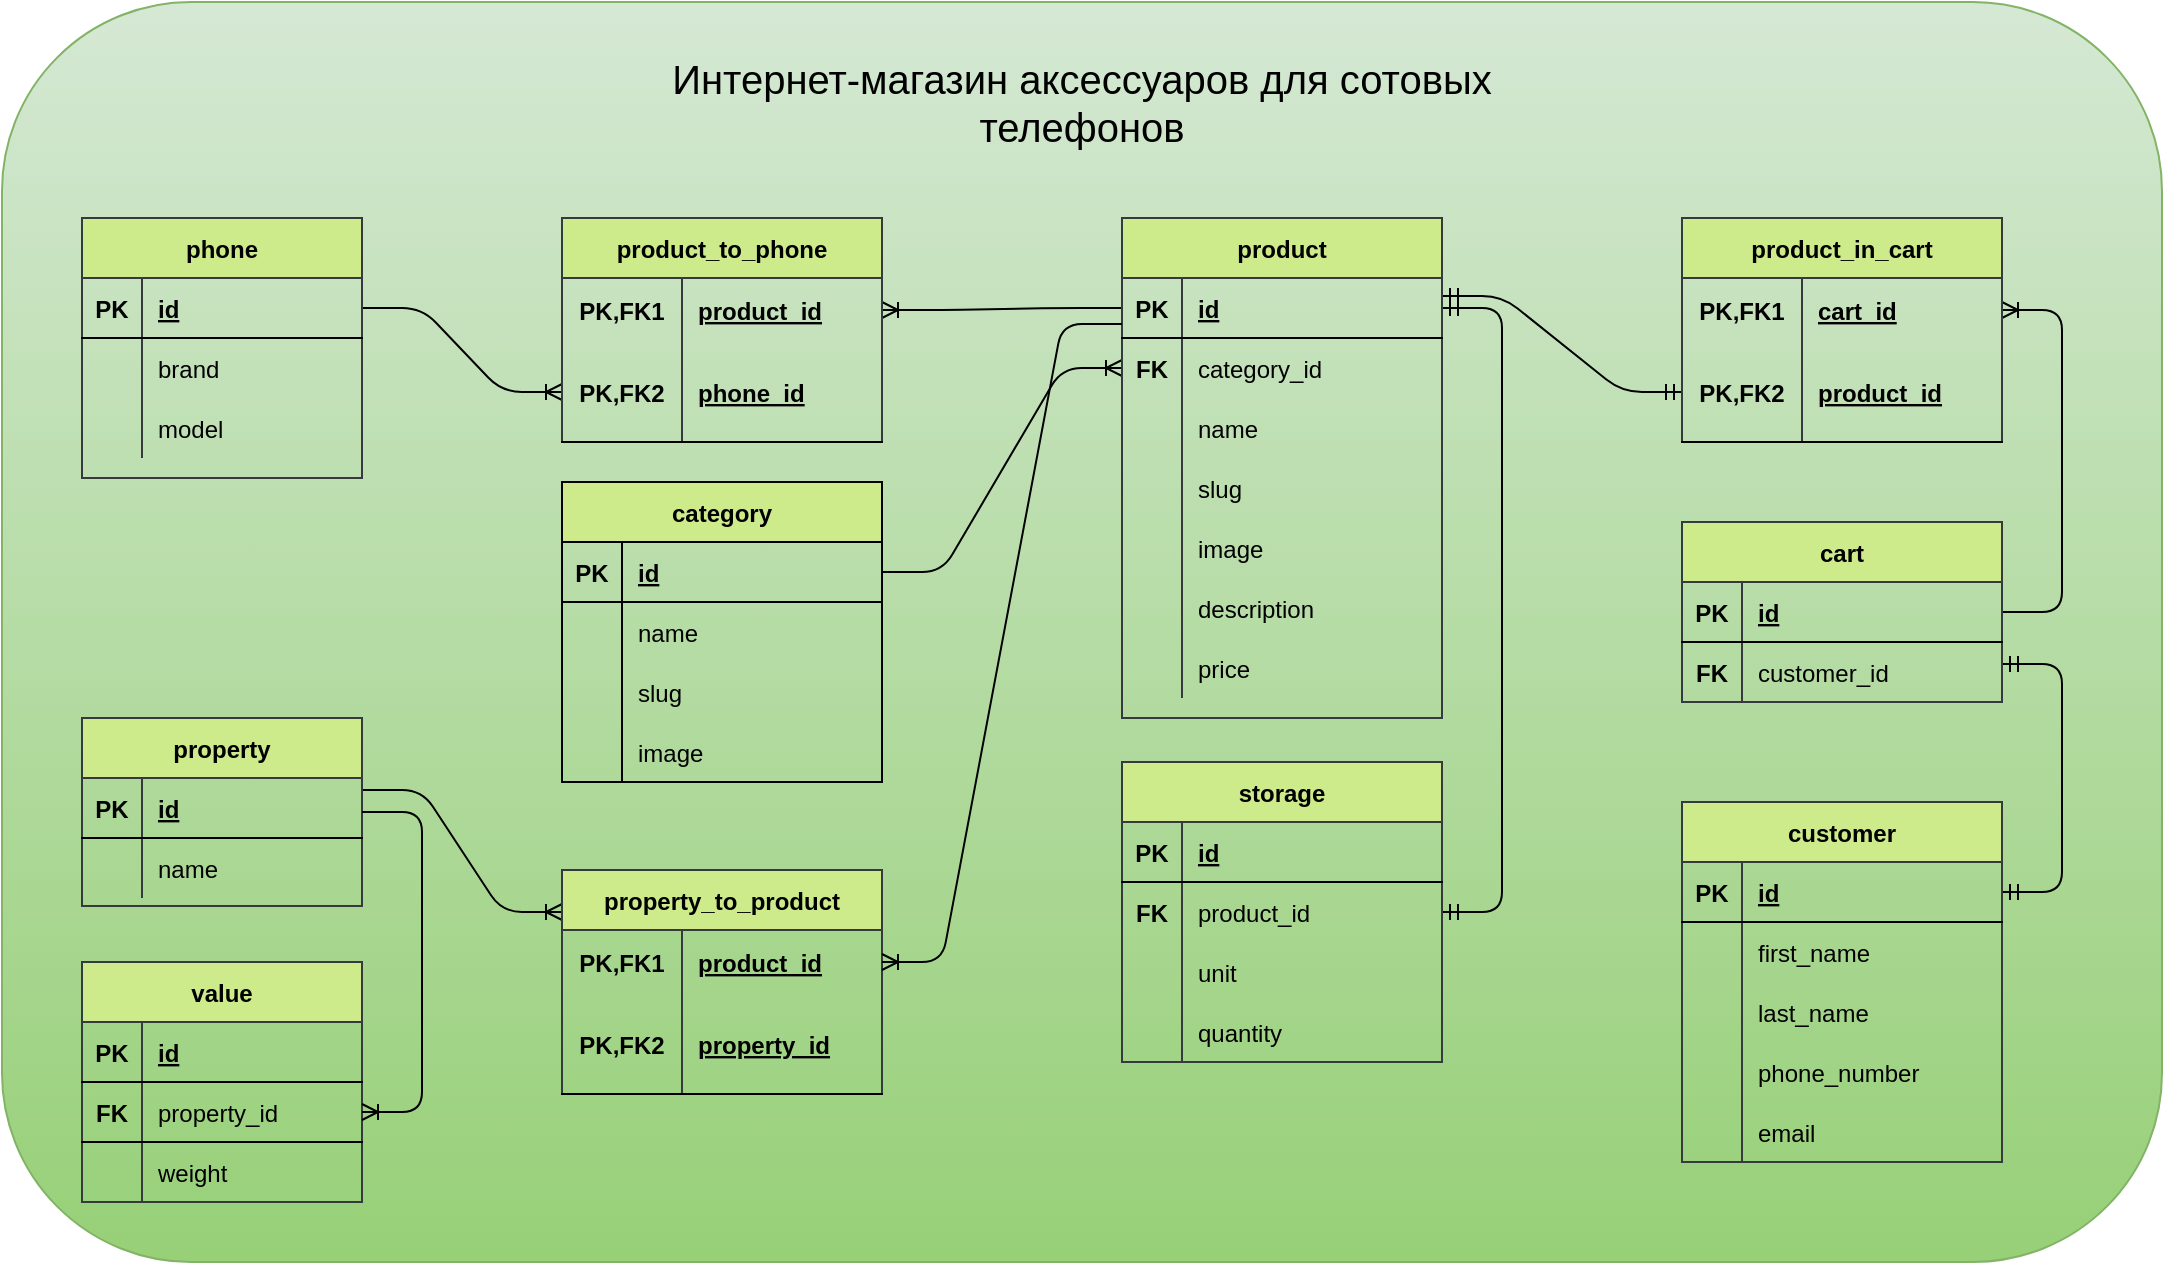 <mxfile version="15.6.5" type="github"><diagram id="w6hkbhJjaLXHX3TArb4U" name="Page-1"><mxGraphModel dx="868" dy="440" grid="1" gridSize="10" guides="1" tooltips="1" connect="1" arrows="1" fold="1" page="1" pageScale="1" pageWidth="1169" pageHeight="827" math="0" shadow="0"><root><mxCell id="0"/><mxCell id="1" parent="0"/><mxCell id="jFfFrXEy71RXYR7Qi9b1-10" value="" style="rounded=1;whiteSpace=wrap;html=1;fillColor=#d5e8d4;strokeColor=#82b366;gradientColor=#97d077;fontColor=default;" parent="1" vertex="1"><mxGeometry y="440" width="1080" height="630" as="geometry"/></mxCell><mxCell id="5AmktT1DSWnbKb-zeyIE-39" value="" style="edgeStyle=entityRelationEdgeStyle;fontSize=12;html=1;endArrow=ERoneToMany;exitX=1;exitY=0.5;exitDx=0;exitDy=0;entryX=0;entryY=0.5;entryDx=0;entryDy=0;" parent="1" source="n0e2MNFxVJ2L-BJIVT5s-2" target="Sij-w9Td40_dywoKa5Su-31" edge="1"><mxGeometry width="100" height="100" relative="1" as="geometry"><mxPoint x="170" y="661" as="sourcePoint"/><mxPoint x="280" y="631" as="targetPoint"/></mxGeometry></mxCell><mxCell id="5AmktT1DSWnbKb-zeyIE-41" value="" style="edgeStyle=entityRelationEdgeStyle;fontSize=12;html=1;endArrow=ERoneToMany;exitX=0;exitY=0.5;exitDx=0;exitDy=0;entryX=1;entryY=0.5;entryDx=0;entryDy=0;" parent="1" source="Sij-w9Td40_dywoKa5Su-150" target="Sij-w9Td40_dywoKa5Su-28" edge="1"><mxGeometry width="100" height="100" relative="1" as="geometry"><mxPoint x="560" y="601" as="sourcePoint"/><mxPoint x="440" y="601" as="targetPoint"/></mxGeometry></mxCell><mxCell id="5AmktT1DSWnbKb-zeyIE-50" value="" style="edgeStyle=entityRelationEdgeStyle;fontSize=12;html=1;endArrow=ERoneToMany;entryX=0;entryY=0.5;entryDx=0;entryDy=0;exitX=1;exitY=0.5;exitDx=0;exitDy=0;" parent="1" source="Sij-w9Td40_dywoKa5Su-41" target="Sij-w9Td40_dywoKa5Su-153" edge="1"><mxGeometry width="100" height="100" relative="1" as="geometry"><mxPoint x="440" y="721" as="sourcePoint"/><mxPoint x="560" y="661" as="targetPoint"/></mxGeometry></mxCell><mxCell id="5AmktT1DSWnbKb-zeyIE-78" value="" style="edgeStyle=entityRelationEdgeStyle;fontSize=12;html=1;endArrow=ERmandOne;startArrow=ERmandOne;entryX=1;entryY=0.367;entryDx=0;entryDy=0;exitX=1;exitY=0.5;exitDx=0;exitDy=0;entryPerimeter=0;" parent="1" source="Sij-w9Td40_dywoKa5Su-94" target="Sij-w9Td40_dywoKa5Su-133" edge="1"><mxGeometry width="100" height="100" relative="1" as="geometry"><mxPoint x="1000" y="841" as="sourcePoint"/><mxPoint x="1000" y="751" as="targetPoint"/></mxGeometry></mxCell><mxCell id="5AmktT1DSWnbKb-zeyIE-79" value="" style="edgeStyle=entityRelationEdgeStyle;fontSize=12;html=1;endArrow=ERoneToMany;exitX=1;exitY=0.5;exitDx=0;exitDy=0;" parent="1" source="Sij-w9Td40_dywoKa5Su-130" target="Sij-w9Td40_dywoKa5Su-143" edge="1"><mxGeometry width="100" height="100" relative="1" as="geometry"><mxPoint x="1000" y="721" as="sourcePoint"/><mxPoint x="1130" y="610" as="targetPoint"/></mxGeometry></mxCell><mxCell id="5AmktT1DSWnbKb-zeyIE-80" value="" style="edgeStyle=entityRelationEdgeStyle;fontSize=12;html=1;endArrow=ERmandOne;startArrow=ERmandOne;exitX=1;exitY=0.3;exitDx=0;exitDy=0;exitPerimeter=0;" parent="1" source="Sij-w9Td40_dywoKa5Su-150" target="Sij-w9Td40_dywoKa5Su-146" edge="1"><mxGeometry width="100" height="100" relative="1" as="geometry"><mxPoint x="720.96" y="594.01" as="sourcePoint"/><mxPoint x="840" y="624.5" as="targetPoint"/></mxGeometry></mxCell><mxCell id="jFfFrXEy71RXYR7Qi9b1-4" value="" style="edgeStyle=entityRelationEdgeStyle;fontSize=12;html=1;endArrow=ERoneToMany;entryX=0;entryY=0.5;entryDx=0;entryDy=0;exitX=1;exitY=0.2;exitDx=0;exitDy=0;exitPerimeter=0;" parent="1" source="Sij-w9Td40_dywoKa5Su-54" edge="1"><mxGeometry width="100" height="100" relative="1" as="geometry"><mxPoint x="200" y="843" as="sourcePoint"/><mxPoint x="280" y="895" as="targetPoint"/></mxGeometry></mxCell><mxCell id="jFfFrXEy71RXYR7Qi9b1-5" value="" style="edgeStyle=entityRelationEdgeStyle;fontSize=12;html=1;endArrow=ERmandOne;startArrow=ERmandOne;exitX=1;exitY=0.5;exitDx=0;exitDy=0;entryX=1;entryY=0.5;entryDx=0;entryDy=0;" parent="1" source="Sij-w9Td40_dywoKa5Su-84" target="Sij-w9Td40_dywoKa5Su-150" edge="1"><mxGeometry width="100" height="100" relative="1" as="geometry"><mxPoint x="720" y="951" as="sourcePoint"/><mxPoint x="720" y="600.01" as="targetPoint"/></mxGeometry></mxCell><mxCell id="jFfFrXEy71RXYR7Qi9b1-11" value="Интернет-магазин аксессуаров для сотовых телефонов" style="text;html=1;strokeColor=none;fillColor=none;align=center;verticalAlign=middle;whiteSpace=wrap;rounded=0;fontSize=20;" parent="1" vertex="1"><mxGeometry x="290" y="460" width="500" height="60" as="geometry"/></mxCell><mxCell id="n0e2MNFxVJ2L-BJIVT5s-1" value="phone" style="shape=table;startSize=30;container=1;collapsible=1;childLayout=tableLayout;fixedRows=1;rowLines=0;fontStyle=1;align=center;resizeLast=1;fillColor=#cdeb8b;strokeColor=#36393d;" parent="1" vertex="1"><mxGeometry x="40" y="548" width="140" height="130" as="geometry"/></mxCell><mxCell id="n0e2MNFxVJ2L-BJIVT5s-2" value="" style="shape=partialRectangle;collapsible=0;dropTarget=0;pointerEvents=0;fillColor=none;top=0;left=0;bottom=1;right=0;points=[[0,0.5],[1,0.5]];portConstraint=eastwest;" parent="n0e2MNFxVJ2L-BJIVT5s-1" vertex="1"><mxGeometry y="30" width="140" height="30" as="geometry"/></mxCell><mxCell id="n0e2MNFxVJ2L-BJIVT5s-3" value="PK" style="shape=partialRectangle;connectable=0;fillColor=none;top=0;left=0;bottom=0;right=0;fontStyle=1;overflow=hidden;" parent="n0e2MNFxVJ2L-BJIVT5s-2" vertex="1"><mxGeometry width="30" height="30" as="geometry"/></mxCell><mxCell id="n0e2MNFxVJ2L-BJIVT5s-4" value="id" style="shape=partialRectangle;connectable=0;fillColor=none;top=0;left=0;bottom=0;right=0;align=left;spacingLeft=6;fontStyle=5;overflow=hidden;" parent="n0e2MNFxVJ2L-BJIVT5s-2" vertex="1"><mxGeometry x="30" width="110" height="30" as="geometry"/></mxCell><mxCell id="n0e2MNFxVJ2L-BJIVT5s-5" value="" style="shape=partialRectangle;collapsible=0;dropTarget=0;pointerEvents=0;fillColor=none;top=0;left=0;bottom=0;right=0;points=[[0,0.5],[1,0.5]];portConstraint=eastwest;" parent="n0e2MNFxVJ2L-BJIVT5s-1" vertex="1"><mxGeometry y="60" width="140" height="30" as="geometry"/></mxCell><mxCell id="n0e2MNFxVJ2L-BJIVT5s-6" value="" style="shape=partialRectangle;connectable=0;fillColor=none;top=0;left=0;bottom=0;right=0;editable=1;overflow=hidden;" parent="n0e2MNFxVJ2L-BJIVT5s-5" vertex="1"><mxGeometry width="30" height="30" as="geometry"/></mxCell><mxCell id="n0e2MNFxVJ2L-BJIVT5s-7" value="brand" style="shape=partialRectangle;connectable=0;fillColor=none;top=0;left=0;bottom=0;right=0;align=left;spacingLeft=6;overflow=hidden;" parent="n0e2MNFxVJ2L-BJIVT5s-5" vertex="1"><mxGeometry x="30" width="110" height="30" as="geometry"/></mxCell><mxCell id="n0e2MNFxVJ2L-BJIVT5s-8" value="" style="shape=partialRectangle;collapsible=0;dropTarget=0;pointerEvents=0;fillColor=none;top=0;left=0;bottom=0;right=0;points=[[0,0.5],[1,0.5]];portConstraint=eastwest;" parent="n0e2MNFxVJ2L-BJIVT5s-1" vertex="1"><mxGeometry y="90" width="140" height="30" as="geometry"/></mxCell><mxCell id="n0e2MNFxVJ2L-BJIVT5s-9" value="" style="shape=partialRectangle;connectable=0;fillColor=none;top=0;left=0;bottom=0;right=0;editable=1;overflow=hidden;" parent="n0e2MNFxVJ2L-BJIVT5s-8" vertex="1"><mxGeometry width="30" height="30" as="geometry"/></mxCell><mxCell id="n0e2MNFxVJ2L-BJIVT5s-10" value="model" style="shape=partialRectangle;connectable=0;fillColor=none;top=0;left=0;bottom=0;right=0;align=left;spacingLeft=6;overflow=hidden;" parent="n0e2MNFxVJ2L-BJIVT5s-8" vertex="1"><mxGeometry x="30" width="110" height="30" as="geometry"/></mxCell><mxCell id="Sij-w9Td40_dywoKa5Su-27" value="product_to_phone" style="shape=table;startSize=30;container=1;collapsible=1;childLayout=tableLayout;fixedRows=1;rowLines=0;fontStyle=1;align=center;resizeLast=1;fillColor=#cdeb8b;strokeColor=#36393d;" parent="1" vertex="1"><mxGeometry x="280" y="548" width="160" height="112" as="geometry"/></mxCell><mxCell id="Sij-w9Td40_dywoKa5Su-28" value="" style="shape=partialRectangle;collapsible=0;dropTarget=0;pointerEvents=0;fillColor=none;top=0;left=0;bottom=0;right=0;points=[[0,0.5],[1,0.5]];portConstraint=eastwest;" parent="Sij-w9Td40_dywoKa5Su-27" vertex="1"><mxGeometry y="30" width="160" height="32" as="geometry"/></mxCell><mxCell id="Sij-w9Td40_dywoKa5Su-29" value="PK,FK1" style="shape=partialRectangle;connectable=0;fillColor=none;top=0;left=0;bottom=0;right=0;fontStyle=1;overflow=hidden;" parent="Sij-w9Td40_dywoKa5Su-28" vertex="1"><mxGeometry width="60" height="32" as="geometry"/></mxCell><mxCell id="Sij-w9Td40_dywoKa5Su-30" value="product_id" style="shape=partialRectangle;connectable=0;fillColor=none;top=0;left=0;bottom=0;right=0;align=left;spacingLeft=6;fontStyle=5;overflow=hidden;" parent="Sij-w9Td40_dywoKa5Su-28" vertex="1"><mxGeometry x="60" width="100" height="32" as="geometry"/></mxCell><mxCell id="Sij-w9Td40_dywoKa5Su-31" value="" style="shape=partialRectangle;collapsible=0;dropTarget=0;pointerEvents=0;fillColor=none;top=0;left=0;bottom=1;right=0;points=[[0,0.5],[1,0.5]];portConstraint=eastwest;" parent="Sij-w9Td40_dywoKa5Su-27" vertex="1"><mxGeometry y="62" width="160" height="50" as="geometry"/></mxCell><mxCell id="Sij-w9Td40_dywoKa5Su-32" value="PK,FK2" style="shape=partialRectangle;connectable=0;fillColor=none;top=0;left=0;bottom=0;right=0;fontStyle=1;overflow=hidden;" parent="Sij-w9Td40_dywoKa5Su-31" vertex="1"><mxGeometry width="60" height="50" as="geometry"/></mxCell><mxCell id="Sij-w9Td40_dywoKa5Su-33" value="phone_id" style="shape=partialRectangle;connectable=0;fillColor=none;top=0;left=0;bottom=0;right=0;align=left;spacingLeft=6;fontStyle=5;overflow=hidden;" parent="Sij-w9Td40_dywoKa5Su-31" vertex="1"><mxGeometry x="60" width="100" height="50" as="geometry"/></mxCell><mxCell id="Sij-w9Td40_dywoKa5Su-40" value="category" style="shape=table;startSize=30;container=1;collapsible=1;childLayout=tableLayout;fixedRows=1;rowLines=0;fontStyle=1;align=center;resizeLast=1;fillColor=#cdeb8b;strokeColor=default;fontColor=default;" parent="1" vertex="1"><mxGeometry x="280" y="680" width="160" height="150" as="geometry"/></mxCell><mxCell id="Sij-w9Td40_dywoKa5Su-41" value="" style="shape=partialRectangle;collapsible=0;dropTarget=0;pointerEvents=0;fillColor=none;top=0;left=0;bottom=1;right=0;points=[[0,0.5],[1,0.5]];portConstraint=eastwest;" parent="Sij-w9Td40_dywoKa5Su-40" vertex="1"><mxGeometry y="30" width="160" height="30" as="geometry"/></mxCell><mxCell id="Sij-w9Td40_dywoKa5Su-42" value="PK" style="shape=partialRectangle;connectable=0;fillColor=none;top=0;left=0;bottom=0;right=0;fontStyle=1;overflow=hidden;" parent="Sij-w9Td40_dywoKa5Su-41" vertex="1"><mxGeometry width="30" height="30" as="geometry"><mxRectangle width="30" height="30" as="alternateBounds"/></mxGeometry></mxCell><mxCell id="Sij-w9Td40_dywoKa5Su-43" value="id" style="shape=partialRectangle;connectable=0;fillColor=none;top=0;left=0;bottom=0;right=0;align=left;spacingLeft=6;fontStyle=5;overflow=hidden;" parent="Sij-w9Td40_dywoKa5Su-41" vertex="1"><mxGeometry x="30" width="130" height="30" as="geometry"><mxRectangle width="130" height="30" as="alternateBounds"/></mxGeometry></mxCell><mxCell id="Sij-w9Td40_dywoKa5Su-44" value="" style="shape=partialRectangle;collapsible=0;dropTarget=0;pointerEvents=0;fillColor=none;top=0;left=0;bottom=0;right=0;points=[[0,0.5],[1,0.5]];portConstraint=eastwest;" parent="Sij-w9Td40_dywoKa5Su-40" vertex="1"><mxGeometry y="60" width="160" height="30" as="geometry"/></mxCell><mxCell id="Sij-w9Td40_dywoKa5Su-45" value="" style="shape=partialRectangle;connectable=0;fillColor=none;top=0;left=0;bottom=0;right=0;editable=1;overflow=hidden;strokeColor=default;fontColor=default;" parent="Sij-w9Td40_dywoKa5Su-44" vertex="1"><mxGeometry width="30" height="30" as="geometry"><mxRectangle width="30" height="30" as="alternateBounds"/></mxGeometry></mxCell><mxCell id="Sij-w9Td40_dywoKa5Su-46" value="name" style="shape=partialRectangle;connectable=0;fillColor=none;top=0;left=0;bottom=0;right=0;align=left;spacingLeft=6;overflow=hidden;strokeColor=default;fontColor=default;" parent="Sij-w9Td40_dywoKa5Su-44" vertex="1"><mxGeometry x="30" width="130" height="30" as="geometry"><mxRectangle width="130" height="30" as="alternateBounds"/></mxGeometry></mxCell><mxCell id="5aJWAd04BtykLjwetblG-4" value="" style="shape=partialRectangle;collapsible=0;dropTarget=0;pointerEvents=0;fillColor=none;top=0;left=0;bottom=0;right=0;points=[[0,0.5],[1,0.5]];portConstraint=eastwest;strokeColor=default;fontColor=default;" parent="Sij-w9Td40_dywoKa5Su-40" vertex="1"><mxGeometry y="90" width="160" height="30" as="geometry"/></mxCell><mxCell id="5aJWAd04BtykLjwetblG-5" value="" style="shape=partialRectangle;connectable=0;fillColor=none;top=0;left=0;bottom=0;right=0;editable=1;overflow=hidden;strokeColor=default;fontColor=default;" parent="5aJWAd04BtykLjwetblG-4" vertex="1"><mxGeometry width="30" height="30" as="geometry"><mxRectangle width="30" height="30" as="alternateBounds"/></mxGeometry></mxCell><mxCell id="5aJWAd04BtykLjwetblG-6" value="slug" style="shape=partialRectangle;connectable=0;fillColor=none;top=0;left=0;bottom=0;right=0;align=left;spacingLeft=6;overflow=hidden;strokeColor=default;fontColor=default;" parent="5aJWAd04BtykLjwetblG-4" vertex="1"><mxGeometry x="30" width="130" height="30" as="geometry"><mxRectangle width="130" height="30" as="alternateBounds"/></mxGeometry></mxCell><mxCell id="CRym2j7aUng0Q_OOXyKF-1" value="" style="shape=partialRectangle;collapsible=0;dropTarget=0;pointerEvents=0;fillColor=none;top=0;left=0;bottom=0;right=0;points=[[0,0.5],[1,0.5]];portConstraint=eastwest;strokeColor=default;fontColor=default;" vertex="1" parent="Sij-w9Td40_dywoKa5Su-40"><mxGeometry y="120" width="160" height="30" as="geometry"/></mxCell><mxCell id="CRym2j7aUng0Q_OOXyKF-2" value="" style="shape=partialRectangle;connectable=0;fillColor=none;top=0;left=0;bottom=0;right=0;editable=1;overflow=hidden;strokeColor=default;fontColor=default;" vertex="1" parent="CRym2j7aUng0Q_OOXyKF-1"><mxGeometry width="30" height="30" as="geometry"><mxRectangle width="30" height="30" as="alternateBounds"/></mxGeometry></mxCell><mxCell id="CRym2j7aUng0Q_OOXyKF-3" value="image" style="shape=partialRectangle;connectable=0;fillColor=none;top=0;left=0;bottom=0;right=0;align=left;spacingLeft=6;overflow=hidden;strokeColor=default;fontColor=default;" vertex="1" parent="CRym2j7aUng0Q_OOXyKF-1"><mxGeometry x="30" width="130" height="30" as="geometry"><mxRectangle width="130" height="30" as="alternateBounds"/></mxGeometry></mxCell><mxCell id="Sij-w9Td40_dywoKa5Su-53" value="property" style="shape=table;startSize=30;container=1;collapsible=1;childLayout=tableLayout;fixedRows=1;rowLines=0;fontStyle=1;align=center;resizeLast=1;fillColor=#cdeb8b;strokeColor=#36393d;" parent="1" vertex="1"><mxGeometry x="40" y="798" width="140" height="94" as="geometry"/></mxCell><mxCell id="Sij-w9Td40_dywoKa5Su-54" value="" style="shape=partialRectangle;collapsible=0;dropTarget=0;pointerEvents=0;fillColor=none;top=0;left=0;bottom=1;right=0;points=[[0,0.5],[1,0.5]];portConstraint=eastwest;" parent="Sij-w9Td40_dywoKa5Su-53" vertex="1"><mxGeometry y="30" width="140" height="30" as="geometry"/></mxCell><mxCell id="Sij-w9Td40_dywoKa5Su-55" value="PK" style="shape=partialRectangle;connectable=0;fillColor=none;top=0;left=0;bottom=0;right=0;fontStyle=1;overflow=hidden;" parent="Sij-w9Td40_dywoKa5Su-54" vertex="1"><mxGeometry width="30" height="30" as="geometry"/></mxCell><mxCell id="Sij-w9Td40_dywoKa5Su-56" value="id" style="shape=partialRectangle;connectable=0;fillColor=none;top=0;left=0;bottom=0;right=0;align=left;spacingLeft=6;fontStyle=5;overflow=hidden;" parent="Sij-w9Td40_dywoKa5Su-54" vertex="1"><mxGeometry x="30" width="110" height="30" as="geometry"/></mxCell><mxCell id="Sij-w9Td40_dywoKa5Su-57" value="" style="shape=partialRectangle;collapsible=0;dropTarget=0;pointerEvents=0;fillColor=none;top=0;left=0;bottom=0;right=0;points=[[0,0.5],[1,0.5]];portConstraint=eastwest;" parent="Sij-w9Td40_dywoKa5Su-53" vertex="1"><mxGeometry y="60" width="140" height="30" as="geometry"/></mxCell><mxCell id="Sij-w9Td40_dywoKa5Su-58" value="" style="shape=partialRectangle;connectable=0;fillColor=none;top=0;left=0;bottom=0;right=0;editable=1;overflow=hidden;" parent="Sij-w9Td40_dywoKa5Su-57" vertex="1"><mxGeometry width="30" height="30" as="geometry"/></mxCell><mxCell id="Sij-w9Td40_dywoKa5Su-59" value="name" style="shape=partialRectangle;connectable=0;fillColor=none;top=0;left=0;bottom=0;right=0;align=left;spacingLeft=6;overflow=hidden;" parent="Sij-w9Td40_dywoKa5Su-57" vertex="1"><mxGeometry x="30" width="110" height="30" as="geometry"/></mxCell><mxCell id="Sij-w9Td40_dywoKa5Su-80" value="storage" style="shape=table;startSize=30;container=1;collapsible=1;childLayout=tableLayout;fixedRows=1;rowLines=0;fontStyle=1;align=center;resizeLast=1;fillColor=#cdeb8b;strokeColor=#36393d;" parent="1" vertex="1"><mxGeometry x="560" y="820" width="160" height="150" as="geometry"/></mxCell><mxCell id="Sij-w9Td40_dywoKa5Su-81" value="" style="shape=partialRectangle;collapsible=0;dropTarget=0;pointerEvents=0;fillColor=none;top=0;left=0;bottom=1;right=0;points=[[0,0.5],[1,0.5]];portConstraint=eastwest;" parent="Sij-w9Td40_dywoKa5Su-80" vertex="1"><mxGeometry y="30" width="160" height="30" as="geometry"/></mxCell><mxCell id="Sij-w9Td40_dywoKa5Su-82" value="PK" style="shape=partialRectangle;connectable=0;fillColor=none;top=0;left=0;bottom=0;right=0;fontStyle=1;overflow=hidden;" parent="Sij-w9Td40_dywoKa5Su-81" vertex="1"><mxGeometry width="30" height="30" as="geometry"/></mxCell><mxCell id="Sij-w9Td40_dywoKa5Su-83" value="id" style="shape=partialRectangle;connectable=0;fillColor=none;top=0;left=0;bottom=0;right=0;align=left;spacingLeft=6;fontStyle=5;overflow=hidden;" parent="Sij-w9Td40_dywoKa5Su-81" vertex="1"><mxGeometry x="30" width="130" height="30" as="geometry"/></mxCell><mxCell id="Sij-w9Td40_dywoKa5Su-84" value="" style="shape=partialRectangle;collapsible=0;dropTarget=0;pointerEvents=0;fillColor=none;top=0;left=0;bottom=0;right=0;points=[[0,0.5],[1,0.5]];portConstraint=eastwest;" parent="Sij-w9Td40_dywoKa5Su-80" vertex="1"><mxGeometry y="60" width="160" height="30" as="geometry"/></mxCell><mxCell id="Sij-w9Td40_dywoKa5Su-85" value="FK" style="shape=partialRectangle;connectable=0;fillColor=none;top=0;left=0;bottom=0;right=0;editable=1;overflow=hidden;fontStyle=1" parent="Sij-w9Td40_dywoKa5Su-84" vertex="1"><mxGeometry width="30" height="30" as="geometry"/></mxCell><mxCell id="Sij-w9Td40_dywoKa5Su-86" value="product_id" style="shape=partialRectangle;connectable=0;fillColor=none;top=0;left=0;bottom=0;right=0;align=left;spacingLeft=6;overflow=hidden;" parent="Sij-w9Td40_dywoKa5Su-84" vertex="1"><mxGeometry x="30" width="130" height="30" as="geometry"/></mxCell><mxCell id="Sij-w9Td40_dywoKa5Su-87" value="" style="shape=partialRectangle;collapsible=0;dropTarget=0;pointerEvents=0;fillColor=none;top=0;left=0;bottom=0;right=0;points=[[0,0.5],[1,0.5]];portConstraint=eastwest;" parent="Sij-w9Td40_dywoKa5Su-80" vertex="1"><mxGeometry y="90" width="160" height="30" as="geometry"/></mxCell><mxCell id="Sij-w9Td40_dywoKa5Su-88" value="" style="shape=partialRectangle;connectable=0;fillColor=none;top=0;left=0;bottom=0;right=0;editable=1;overflow=hidden;" parent="Sij-w9Td40_dywoKa5Su-87" vertex="1"><mxGeometry width="30" height="30" as="geometry"/></mxCell><mxCell id="Sij-w9Td40_dywoKa5Su-89" value="unit" style="shape=partialRectangle;connectable=0;fillColor=none;top=0;left=0;bottom=0;right=0;align=left;spacingLeft=6;overflow=hidden;" parent="Sij-w9Td40_dywoKa5Su-87" vertex="1"><mxGeometry x="30" width="130" height="30" as="geometry"/></mxCell><mxCell id="Sij-w9Td40_dywoKa5Su-90" value="" style="shape=partialRectangle;collapsible=0;dropTarget=0;pointerEvents=0;fillColor=none;top=0;left=0;bottom=0;right=0;points=[[0,0.5],[1,0.5]];portConstraint=eastwest;" parent="Sij-w9Td40_dywoKa5Su-80" vertex="1"><mxGeometry y="120" width="160" height="30" as="geometry"/></mxCell><mxCell id="Sij-w9Td40_dywoKa5Su-91" value="" style="shape=partialRectangle;connectable=0;fillColor=none;top=0;left=0;bottom=0;right=0;editable=1;overflow=hidden;" parent="Sij-w9Td40_dywoKa5Su-90" vertex="1"><mxGeometry width="30" height="30" as="geometry"/></mxCell><mxCell id="Sij-w9Td40_dywoKa5Su-92" value="quantity" style="shape=partialRectangle;connectable=0;fillColor=none;top=0;left=0;bottom=0;right=0;align=left;spacingLeft=6;overflow=hidden;" parent="Sij-w9Td40_dywoKa5Su-90" vertex="1"><mxGeometry x="30" width="130" height="30" as="geometry"/></mxCell><mxCell id="Sij-w9Td40_dywoKa5Su-93" value="customer" style="shape=table;startSize=30;container=1;collapsible=1;childLayout=tableLayout;fixedRows=1;rowLines=0;fontStyle=1;align=center;resizeLast=1;fillColor=#cdeb8b;strokeColor=#36393d;" parent="1" vertex="1"><mxGeometry x="840" y="840" width="160" height="180" as="geometry"/></mxCell><mxCell id="Sij-w9Td40_dywoKa5Su-94" value="" style="shape=partialRectangle;collapsible=0;dropTarget=0;pointerEvents=0;fillColor=none;top=0;left=0;bottom=1;right=0;points=[[0,0.5],[1,0.5]];portConstraint=eastwest;" parent="Sij-w9Td40_dywoKa5Su-93" vertex="1"><mxGeometry y="30" width="160" height="30" as="geometry"/></mxCell><mxCell id="Sij-w9Td40_dywoKa5Su-95" value="PK" style="shape=partialRectangle;connectable=0;fillColor=none;top=0;left=0;bottom=0;right=0;fontStyle=1;overflow=hidden;" parent="Sij-w9Td40_dywoKa5Su-94" vertex="1"><mxGeometry width="30" height="30" as="geometry"/></mxCell><mxCell id="Sij-w9Td40_dywoKa5Su-96" value="id" style="shape=partialRectangle;connectable=0;fillColor=none;top=0;left=0;bottom=0;right=0;align=left;spacingLeft=6;fontStyle=5;overflow=hidden;" parent="Sij-w9Td40_dywoKa5Su-94" vertex="1"><mxGeometry x="30" width="130" height="30" as="geometry"/></mxCell><mxCell id="Sij-w9Td40_dywoKa5Su-97" value="" style="shape=partialRectangle;collapsible=0;dropTarget=0;pointerEvents=0;fillColor=none;top=0;left=0;bottom=0;right=0;points=[[0,0.5],[1,0.5]];portConstraint=eastwest;" parent="Sij-w9Td40_dywoKa5Su-93" vertex="1"><mxGeometry y="60" width="160" height="30" as="geometry"/></mxCell><mxCell id="Sij-w9Td40_dywoKa5Su-98" value="" style="shape=partialRectangle;connectable=0;fillColor=none;top=0;left=0;bottom=0;right=0;editable=1;overflow=hidden;" parent="Sij-w9Td40_dywoKa5Su-97" vertex="1"><mxGeometry width="30" height="30" as="geometry"/></mxCell><mxCell id="Sij-w9Td40_dywoKa5Su-99" value="first_name" style="shape=partialRectangle;connectable=0;fillColor=none;top=0;left=0;bottom=0;right=0;align=left;spacingLeft=6;overflow=hidden;" parent="Sij-w9Td40_dywoKa5Su-97" vertex="1"><mxGeometry x="30" width="130" height="30" as="geometry"/></mxCell><mxCell id="Sij-w9Td40_dywoKa5Su-100" value="" style="shape=partialRectangle;collapsible=0;dropTarget=0;pointerEvents=0;fillColor=none;top=0;left=0;bottom=0;right=0;points=[[0,0.5],[1,0.5]];portConstraint=eastwest;" parent="Sij-w9Td40_dywoKa5Su-93" vertex="1"><mxGeometry y="90" width="160" height="30" as="geometry"/></mxCell><mxCell id="Sij-w9Td40_dywoKa5Su-101" value="" style="shape=partialRectangle;connectable=0;fillColor=none;top=0;left=0;bottom=0;right=0;editable=1;overflow=hidden;" parent="Sij-w9Td40_dywoKa5Su-100" vertex="1"><mxGeometry width="30" height="30" as="geometry"/></mxCell><mxCell id="Sij-w9Td40_dywoKa5Su-102" value="last_name" style="shape=partialRectangle;connectable=0;fillColor=none;top=0;left=0;bottom=0;right=0;align=left;spacingLeft=6;overflow=hidden;" parent="Sij-w9Td40_dywoKa5Su-100" vertex="1"><mxGeometry x="30" width="130" height="30" as="geometry"/></mxCell><mxCell id="Sij-w9Td40_dywoKa5Su-103" value="" style="shape=partialRectangle;collapsible=0;dropTarget=0;pointerEvents=0;fillColor=none;top=0;left=0;bottom=0;right=0;points=[[0,0.5],[1,0.5]];portConstraint=eastwest;" parent="Sij-w9Td40_dywoKa5Su-93" vertex="1"><mxGeometry y="120" width="160" height="30" as="geometry"/></mxCell><mxCell id="Sij-w9Td40_dywoKa5Su-104" value="" style="shape=partialRectangle;connectable=0;fillColor=none;top=0;left=0;bottom=0;right=0;editable=1;overflow=hidden;" parent="Sij-w9Td40_dywoKa5Su-103" vertex="1"><mxGeometry width="30" height="30" as="geometry"/></mxCell><mxCell id="Sij-w9Td40_dywoKa5Su-105" value="phone_number" style="shape=partialRectangle;connectable=0;fillColor=none;top=0;left=0;bottom=0;right=0;align=left;spacingLeft=6;overflow=hidden;" parent="Sij-w9Td40_dywoKa5Su-103" vertex="1"><mxGeometry x="30" width="130" height="30" as="geometry"/></mxCell><mxCell id="Sij-w9Td40_dywoKa5Su-106" value="" style="shape=partialRectangle;collapsible=0;dropTarget=0;pointerEvents=0;fillColor=none;top=0;left=0;bottom=0;right=0;points=[[0,0.5],[1,0.5]];portConstraint=eastwest;" parent="Sij-w9Td40_dywoKa5Su-93" vertex="1"><mxGeometry y="150" width="160" height="30" as="geometry"/></mxCell><mxCell id="Sij-w9Td40_dywoKa5Su-107" value="" style="shape=partialRectangle;connectable=0;fillColor=none;top=0;left=0;bottom=0;right=0;editable=1;overflow=hidden;" parent="Sij-w9Td40_dywoKa5Su-106" vertex="1"><mxGeometry width="30" height="30" as="geometry"/></mxCell><mxCell id="Sij-w9Td40_dywoKa5Su-108" value="email" style="shape=partialRectangle;connectable=0;fillColor=none;top=0;left=0;bottom=0;right=0;align=left;spacingLeft=6;overflow=hidden;" parent="Sij-w9Td40_dywoKa5Su-106" vertex="1"><mxGeometry x="30" width="130" height="30" as="geometry"/></mxCell><mxCell id="Sij-w9Td40_dywoKa5Su-129" value="cart" style="shape=table;startSize=30;container=1;collapsible=1;childLayout=tableLayout;fixedRows=1;rowLines=0;fontStyle=1;align=center;resizeLast=1;fillColor=#cdeb8b;strokeColor=#36393d;" parent="1" vertex="1"><mxGeometry x="840" y="700" width="160" height="90" as="geometry"/></mxCell><mxCell id="Sij-w9Td40_dywoKa5Su-130" value="" style="shape=partialRectangle;collapsible=0;dropTarget=0;pointerEvents=0;fillColor=none;top=0;left=0;bottom=1;right=0;points=[[0,0.5],[1,0.5]];portConstraint=eastwest;" parent="Sij-w9Td40_dywoKa5Su-129" vertex="1"><mxGeometry y="30" width="160" height="30" as="geometry"/></mxCell><mxCell id="Sij-w9Td40_dywoKa5Su-131" value="PK" style="shape=partialRectangle;connectable=0;fillColor=none;top=0;left=0;bottom=0;right=0;fontStyle=1;overflow=hidden;" parent="Sij-w9Td40_dywoKa5Su-130" vertex="1"><mxGeometry width="30" height="30" as="geometry"><mxRectangle width="30" height="30" as="alternateBounds"/></mxGeometry></mxCell><mxCell id="Sij-w9Td40_dywoKa5Su-132" value="id" style="shape=partialRectangle;connectable=0;fillColor=none;top=0;left=0;bottom=0;right=0;align=left;spacingLeft=6;fontStyle=5;overflow=hidden;" parent="Sij-w9Td40_dywoKa5Su-130" vertex="1"><mxGeometry x="30" width="130" height="30" as="geometry"><mxRectangle width="130" height="30" as="alternateBounds"/></mxGeometry></mxCell><mxCell id="Sij-w9Td40_dywoKa5Su-133" value="" style="shape=partialRectangle;collapsible=0;dropTarget=0;pointerEvents=0;fillColor=none;top=0;left=0;bottom=0;right=0;points=[[0,0.5],[1,0.5]];portConstraint=eastwest;" parent="Sij-w9Td40_dywoKa5Su-129" vertex="1"><mxGeometry y="60" width="160" height="30" as="geometry"/></mxCell><mxCell id="Sij-w9Td40_dywoKa5Su-134" value="FK" style="shape=partialRectangle;connectable=0;fillColor=none;top=0;left=0;bottom=0;right=0;editable=1;overflow=hidden;fontStyle=1" parent="Sij-w9Td40_dywoKa5Su-133" vertex="1"><mxGeometry width="30" height="30" as="geometry"><mxRectangle width="30" height="30" as="alternateBounds"/></mxGeometry></mxCell><mxCell id="Sij-w9Td40_dywoKa5Su-135" value="customer_id" style="shape=partialRectangle;connectable=0;fillColor=none;top=0;left=0;bottom=0;right=0;align=left;spacingLeft=6;overflow=hidden;" parent="Sij-w9Td40_dywoKa5Su-133" vertex="1"><mxGeometry x="30" width="130" height="30" as="geometry"><mxRectangle width="130" height="30" as="alternateBounds"/></mxGeometry></mxCell><mxCell id="Sij-w9Td40_dywoKa5Su-142" value="product_in_cart" style="shape=table;startSize=30;container=1;collapsible=1;childLayout=tableLayout;fixedRows=1;rowLines=0;fontStyle=1;align=center;resizeLast=1;fillColor=#cdeb8b;strokeColor=#36393d;" parent="1" vertex="1"><mxGeometry x="840" y="548" width="160" height="112" as="geometry"/></mxCell><mxCell id="Sij-w9Td40_dywoKa5Su-143" value="" style="shape=partialRectangle;collapsible=0;dropTarget=0;pointerEvents=0;fillColor=none;top=0;left=0;bottom=0;right=0;points=[[0,0.5],[1,0.5]];portConstraint=eastwest;" parent="Sij-w9Td40_dywoKa5Su-142" vertex="1"><mxGeometry y="30" width="160" height="32" as="geometry"/></mxCell><mxCell id="Sij-w9Td40_dywoKa5Su-144" value="PK,FK1" style="shape=partialRectangle;connectable=0;fillColor=none;top=0;left=0;bottom=0;right=0;fontStyle=1;overflow=hidden;" parent="Sij-w9Td40_dywoKa5Su-143" vertex="1"><mxGeometry width="60" height="32" as="geometry"/></mxCell><mxCell id="Sij-w9Td40_dywoKa5Su-145" value="cart_id" style="shape=partialRectangle;connectable=0;fillColor=none;top=0;left=0;bottom=0;right=0;align=left;spacingLeft=6;fontStyle=5;overflow=hidden;" parent="Sij-w9Td40_dywoKa5Su-143" vertex="1"><mxGeometry x="60" width="100" height="32" as="geometry"/></mxCell><mxCell id="Sij-w9Td40_dywoKa5Su-146" value="" style="shape=partialRectangle;collapsible=0;dropTarget=0;pointerEvents=0;fillColor=none;top=0;left=0;bottom=1;right=0;points=[[0,0.5],[1,0.5]];portConstraint=eastwest;" parent="Sij-w9Td40_dywoKa5Su-142" vertex="1"><mxGeometry y="62" width="160" height="50" as="geometry"/></mxCell><mxCell id="Sij-w9Td40_dywoKa5Su-147" value="PK,FK2" style="shape=partialRectangle;connectable=0;fillColor=none;top=0;left=0;bottom=0;right=0;fontStyle=1;overflow=hidden;" parent="Sij-w9Td40_dywoKa5Su-146" vertex="1"><mxGeometry width="60" height="50" as="geometry"/></mxCell><mxCell id="Sij-w9Td40_dywoKa5Su-148" value="product_id" style="shape=partialRectangle;connectable=0;fillColor=none;top=0;left=0;bottom=0;right=0;align=left;spacingLeft=6;fontStyle=5;overflow=hidden;" parent="Sij-w9Td40_dywoKa5Su-146" vertex="1"><mxGeometry x="60" width="100" height="50" as="geometry"/></mxCell><mxCell id="Sij-w9Td40_dywoKa5Su-149" value="product" style="shape=table;startSize=30;container=1;collapsible=1;childLayout=tableLayout;fixedRows=1;rowLines=0;fontStyle=1;align=center;resizeLast=1;fillColor=#cdeb8b;strokeColor=#36393d;" parent="1" vertex="1"><mxGeometry x="560" y="548" width="160" height="250" as="geometry"/></mxCell><mxCell id="Sij-w9Td40_dywoKa5Su-150" value="" style="shape=partialRectangle;collapsible=0;dropTarget=0;pointerEvents=0;fillColor=none;top=0;left=0;bottom=1;right=0;points=[[0,0.5],[1,0.5]];portConstraint=eastwest;" parent="Sij-w9Td40_dywoKa5Su-149" vertex="1"><mxGeometry y="30" width="160" height="30" as="geometry"/></mxCell><mxCell id="Sij-w9Td40_dywoKa5Su-151" value="PK" style="shape=partialRectangle;connectable=0;fillColor=none;top=0;left=0;bottom=0;right=0;fontStyle=1;overflow=hidden;" parent="Sij-w9Td40_dywoKa5Su-150" vertex="1"><mxGeometry width="30" height="30" as="geometry"/></mxCell><mxCell id="Sij-w9Td40_dywoKa5Su-152" value="id" style="shape=partialRectangle;connectable=0;fillColor=none;top=0;left=0;bottom=0;right=0;align=left;spacingLeft=6;fontStyle=5;overflow=hidden;" parent="Sij-w9Td40_dywoKa5Su-150" vertex="1"><mxGeometry x="30" width="130" height="30" as="geometry"/></mxCell><mxCell id="Sij-w9Td40_dywoKa5Su-153" value="" style="shape=partialRectangle;collapsible=0;dropTarget=0;pointerEvents=0;fillColor=none;top=0;left=0;bottom=0;right=0;points=[[0,0.5],[1,0.5]];portConstraint=eastwest;" parent="Sij-w9Td40_dywoKa5Su-149" vertex="1"><mxGeometry y="60" width="160" height="30" as="geometry"/></mxCell><mxCell id="Sij-w9Td40_dywoKa5Su-154" value="FK" style="shape=partialRectangle;connectable=0;fillColor=none;top=0;left=0;bottom=0;right=0;editable=1;overflow=hidden;fontStyle=1" parent="Sij-w9Td40_dywoKa5Su-153" vertex="1"><mxGeometry width="30" height="30" as="geometry"/></mxCell><mxCell id="Sij-w9Td40_dywoKa5Su-155" value="category_id" style="shape=partialRectangle;connectable=0;fillColor=none;top=0;left=0;bottom=0;right=0;align=left;spacingLeft=6;overflow=hidden;" parent="Sij-w9Td40_dywoKa5Su-153" vertex="1"><mxGeometry x="30" width="130" height="30" as="geometry"/></mxCell><mxCell id="Sij-w9Td40_dywoKa5Su-159" value="" style="shape=partialRectangle;collapsible=0;dropTarget=0;pointerEvents=0;fillColor=none;top=0;left=0;bottom=0;right=0;points=[[0,0.5],[1,0.5]];portConstraint=eastwest;" parent="Sij-w9Td40_dywoKa5Su-149" vertex="1"><mxGeometry y="90" width="160" height="30" as="geometry"/></mxCell><mxCell id="Sij-w9Td40_dywoKa5Su-160" value="" style="shape=partialRectangle;connectable=0;fillColor=none;top=0;left=0;bottom=0;right=0;editable=1;overflow=hidden;" parent="Sij-w9Td40_dywoKa5Su-159" vertex="1"><mxGeometry width="30" height="30" as="geometry"/></mxCell><mxCell id="Sij-w9Td40_dywoKa5Su-161" value="name" style="shape=partialRectangle;connectable=0;fillColor=none;top=0;left=0;bottom=0;right=0;align=left;spacingLeft=6;overflow=hidden;" parent="Sij-w9Td40_dywoKa5Su-159" vertex="1"><mxGeometry x="30" width="130" height="30" as="geometry"/></mxCell><mxCell id="5aJWAd04BtykLjwetblG-1" value="" style="shape=partialRectangle;collapsible=0;dropTarget=0;pointerEvents=0;fillColor=none;top=0;left=0;bottom=0;right=0;points=[[0,0.5],[1,0.5]];portConstraint=eastwest;" parent="Sij-w9Td40_dywoKa5Su-149" vertex="1"><mxGeometry y="120" width="160" height="30" as="geometry"/></mxCell><mxCell id="5aJWAd04BtykLjwetblG-2" value="" style="shape=partialRectangle;connectable=0;fillColor=none;top=0;left=0;bottom=0;right=0;editable=1;overflow=hidden;" parent="5aJWAd04BtykLjwetblG-1" vertex="1"><mxGeometry width="30" height="30" as="geometry"/></mxCell><mxCell id="5aJWAd04BtykLjwetblG-3" value="slug" style="shape=partialRectangle;connectable=0;fillColor=none;top=0;left=0;bottom=0;right=0;align=left;spacingLeft=6;overflow=hidden;" parent="5aJWAd04BtykLjwetblG-1" vertex="1"><mxGeometry x="30" width="130" height="30" as="geometry"/></mxCell><mxCell id="Sij-w9Td40_dywoKa5Su-162" value="" style="shape=partialRectangle;collapsible=0;dropTarget=0;pointerEvents=0;fillColor=none;top=0;left=0;bottom=0;right=0;points=[[0,0.5],[1,0.5]];portConstraint=eastwest;" parent="Sij-w9Td40_dywoKa5Su-149" vertex="1"><mxGeometry y="150" width="160" height="30" as="geometry"/></mxCell><mxCell id="Sij-w9Td40_dywoKa5Su-163" value="" style="shape=partialRectangle;connectable=0;fillColor=none;top=0;left=0;bottom=0;right=0;editable=1;overflow=hidden;" parent="Sij-w9Td40_dywoKa5Su-162" vertex="1"><mxGeometry width="30" height="30" as="geometry"/></mxCell><mxCell id="Sij-w9Td40_dywoKa5Su-164" value="image" style="shape=partialRectangle;connectable=0;fillColor=none;top=0;left=0;bottom=0;right=0;align=left;spacingLeft=6;overflow=hidden;" parent="Sij-w9Td40_dywoKa5Su-162" vertex="1"><mxGeometry x="30" width="130" height="30" as="geometry"/></mxCell><mxCell id="Sij-w9Td40_dywoKa5Su-165" value="" style="shape=partialRectangle;collapsible=0;dropTarget=0;pointerEvents=0;fillColor=none;top=0;left=0;bottom=0;right=0;points=[[0,0.5],[1,0.5]];portConstraint=eastwest;" parent="Sij-w9Td40_dywoKa5Su-149" vertex="1"><mxGeometry y="180" width="160" height="30" as="geometry"/></mxCell><mxCell id="Sij-w9Td40_dywoKa5Su-166" value="" style="shape=partialRectangle;connectable=0;fillColor=none;top=0;left=0;bottom=0;right=0;editable=1;overflow=hidden;" parent="Sij-w9Td40_dywoKa5Su-165" vertex="1"><mxGeometry width="30" height="30" as="geometry"/></mxCell><mxCell id="Sij-w9Td40_dywoKa5Su-167" value="description" style="shape=partialRectangle;connectable=0;fillColor=none;top=0;left=0;bottom=0;right=0;align=left;spacingLeft=6;overflow=hidden;" parent="Sij-w9Td40_dywoKa5Su-165" vertex="1"><mxGeometry x="30" width="130" height="30" as="geometry"/></mxCell><mxCell id="Sij-w9Td40_dywoKa5Su-171" value="" style="shape=partialRectangle;collapsible=0;dropTarget=0;pointerEvents=0;fillColor=none;top=0;left=0;bottom=0;right=0;points=[[0,0.5],[1,0.5]];portConstraint=eastwest;" parent="Sij-w9Td40_dywoKa5Su-149" vertex="1"><mxGeometry y="210" width="160" height="30" as="geometry"/></mxCell><mxCell id="Sij-w9Td40_dywoKa5Su-172" value="" style="shape=partialRectangle;connectable=0;fillColor=none;top=0;left=0;bottom=0;right=0;editable=1;overflow=hidden;" parent="Sij-w9Td40_dywoKa5Su-171" vertex="1"><mxGeometry width="30" height="30" as="geometry"/></mxCell><mxCell id="Sij-w9Td40_dywoKa5Su-173" value="price" style="shape=partialRectangle;connectable=0;fillColor=none;top=0;left=0;bottom=0;right=0;align=left;spacingLeft=6;overflow=hidden;" parent="Sij-w9Td40_dywoKa5Su-171" vertex="1"><mxGeometry x="30" width="130" height="30" as="geometry"/></mxCell><mxCell id="XZ_pvtkHc5t_CmvQz-Qx-3" value="value" style="shape=table;startSize=30;container=1;collapsible=1;childLayout=tableLayout;fixedRows=1;rowLines=0;fontStyle=1;align=center;resizeLast=1;fillColor=#cdeb8b;strokeColor=#36393d;" parent="1" vertex="1"><mxGeometry x="40" y="920" width="140" height="120" as="geometry"/></mxCell><mxCell id="XZ_pvtkHc5t_CmvQz-Qx-4" value="" style="shape=partialRectangle;collapsible=0;dropTarget=0;pointerEvents=0;fillColor=none;top=0;left=0;bottom=1;right=0;points=[[0,0.5],[1,0.5]];portConstraint=eastwest;" parent="XZ_pvtkHc5t_CmvQz-Qx-3" vertex="1"><mxGeometry y="30" width="140" height="30" as="geometry"/></mxCell><mxCell id="XZ_pvtkHc5t_CmvQz-Qx-5" value="PK" style="shape=partialRectangle;connectable=0;fillColor=none;top=0;left=0;bottom=0;right=0;fontStyle=1;overflow=hidden;" parent="XZ_pvtkHc5t_CmvQz-Qx-4" vertex="1"><mxGeometry width="30" height="30" as="geometry"/></mxCell><mxCell id="XZ_pvtkHc5t_CmvQz-Qx-6" value="id" style="shape=partialRectangle;connectable=0;fillColor=none;top=0;left=0;bottom=0;right=0;align=left;spacingLeft=6;fontStyle=5;overflow=hidden;" parent="XZ_pvtkHc5t_CmvQz-Qx-4" vertex="1"><mxGeometry x="30" width="110" height="30" as="geometry"/></mxCell><mxCell id="XZ_pvtkHc5t_CmvQz-Qx-7" value="" style="shape=partialRectangle;collapsible=0;dropTarget=0;pointerEvents=0;fillColor=none;top=0;left=0;bottom=0;right=0;points=[[0,0.5],[1,0.5]];portConstraint=eastwest;" parent="XZ_pvtkHc5t_CmvQz-Qx-3" vertex="1"><mxGeometry y="60" width="140" height="30" as="geometry"/></mxCell><mxCell id="XZ_pvtkHc5t_CmvQz-Qx-8" value="FK" style="shape=partialRectangle;connectable=0;fillColor=none;top=0;left=0;bottom=1;right=0;editable=1;overflow=hidden;fontStyle=1" parent="XZ_pvtkHc5t_CmvQz-Qx-7" vertex="1"><mxGeometry width="30" height="30" as="geometry"/></mxCell><mxCell id="XZ_pvtkHc5t_CmvQz-Qx-9" value="property_id" style="shape=partialRectangle;connectable=0;fillColor=none;top=0;left=0;bottom=1;right=0;align=left;spacingLeft=6;overflow=hidden;strokeWidth=1;" parent="XZ_pvtkHc5t_CmvQz-Qx-7" vertex="1"><mxGeometry x="30" width="110" height="30" as="geometry"/></mxCell><mxCell id="XZ_pvtkHc5t_CmvQz-Qx-10" value="" style="shape=partialRectangle;collapsible=0;dropTarget=0;pointerEvents=0;fillColor=none;top=0;left=0;bottom=0;right=0;points=[[0,0.5],[1,0.5]];portConstraint=eastwest;" parent="XZ_pvtkHc5t_CmvQz-Qx-3" vertex="1"><mxGeometry y="90" width="140" height="30" as="geometry"/></mxCell><mxCell id="XZ_pvtkHc5t_CmvQz-Qx-11" value="" style="shape=partialRectangle;connectable=0;fillColor=none;top=0;left=0;bottom=0;right=0;editable=1;overflow=hidden;fontStyle=1" parent="XZ_pvtkHc5t_CmvQz-Qx-10" vertex="1"><mxGeometry width="30" height="30" as="geometry"/></mxCell><mxCell id="XZ_pvtkHc5t_CmvQz-Qx-12" value="weight" style="shape=partialRectangle;connectable=0;fillColor=none;top=0;left=0;bottom=0;right=0;align=left;spacingLeft=6;overflow=hidden;" parent="XZ_pvtkHc5t_CmvQz-Qx-10" vertex="1"><mxGeometry x="30" width="110" height="30" as="geometry"/></mxCell><mxCell id="XZ_pvtkHc5t_CmvQz-Qx-14" value="" style="edgeStyle=entityRelationEdgeStyle;fontSize=12;html=1;endArrow=ERoneToMany;entryX=1;entryY=0.5;entryDx=0;entryDy=0;exitX=1;exitY=0.5;exitDx=0;exitDy=0;" parent="1" source="Sij-w9Td40_dywoKa5Su-53" target="XZ_pvtkHc5t_CmvQz-Qx-7" edge="1"><mxGeometry width="100" height="100" relative="1" as="geometry"><mxPoint x="-40" y="842" as="sourcePoint"/><mxPoint x="-40" y="990" as="targetPoint"/></mxGeometry></mxCell><mxCell id="XZ_pvtkHc5t_CmvQz-Qx-15" value="property_to_product" style="shape=table;startSize=30;container=1;collapsible=1;childLayout=tableLayout;fixedRows=1;rowLines=0;fontStyle=1;align=center;resizeLast=1;fillColor=#cdeb8b;strokeColor=#36393d;fontColor=default;" parent="1" vertex="1"><mxGeometry x="280" y="874" width="160" height="112" as="geometry"/></mxCell><mxCell id="XZ_pvtkHc5t_CmvQz-Qx-16" value="" style="shape=partialRectangle;collapsible=0;dropTarget=0;pointerEvents=0;fillColor=none;top=0;left=0;bottom=0;right=0;points=[[0,0.5],[1,0.5]];portConstraint=eastwest;" parent="XZ_pvtkHc5t_CmvQz-Qx-15" vertex="1"><mxGeometry y="30" width="160" height="32" as="geometry"/></mxCell><mxCell id="XZ_pvtkHc5t_CmvQz-Qx-17" value="PK,FK1" style="shape=partialRectangle;connectable=0;fillColor=none;top=0;left=0;bottom=0;right=0;fontStyle=1;overflow=hidden;" parent="XZ_pvtkHc5t_CmvQz-Qx-16" vertex="1"><mxGeometry width="60" height="32" as="geometry"><mxRectangle width="60" height="32" as="alternateBounds"/></mxGeometry></mxCell><mxCell id="XZ_pvtkHc5t_CmvQz-Qx-18" value="product_id" style="shape=partialRectangle;connectable=0;fillColor=none;top=0;left=0;bottom=0;right=0;align=left;spacingLeft=6;fontStyle=5;overflow=hidden;" parent="XZ_pvtkHc5t_CmvQz-Qx-16" vertex="1"><mxGeometry x="60" width="100" height="32" as="geometry"><mxRectangle width="100" height="32" as="alternateBounds"/></mxGeometry></mxCell><mxCell id="XZ_pvtkHc5t_CmvQz-Qx-19" value="" style="shape=partialRectangle;collapsible=0;dropTarget=0;pointerEvents=0;fillColor=none;top=0;left=0;bottom=1;right=0;points=[[0,0.5],[1,0.5]];portConstraint=eastwest;" parent="XZ_pvtkHc5t_CmvQz-Qx-15" vertex="1"><mxGeometry y="62" width="160" height="50" as="geometry"/></mxCell><mxCell id="XZ_pvtkHc5t_CmvQz-Qx-20" value="PK,FK2" style="shape=partialRectangle;connectable=0;fillColor=none;top=0;left=0;bottom=0;right=0;fontStyle=1;overflow=hidden;" parent="XZ_pvtkHc5t_CmvQz-Qx-19" vertex="1"><mxGeometry width="60" height="50" as="geometry"><mxRectangle width="60" height="50" as="alternateBounds"/></mxGeometry></mxCell><mxCell id="XZ_pvtkHc5t_CmvQz-Qx-21" value="property_id" style="shape=partialRectangle;connectable=0;fillColor=none;top=0;left=0;bottom=0;right=0;align=left;spacingLeft=6;fontStyle=5;overflow=hidden;" parent="XZ_pvtkHc5t_CmvQz-Qx-19" vertex="1"><mxGeometry x="60" width="100" height="50" as="geometry"><mxRectangle width="100" height="50" as="alternateBounds"/></mxGeometry></mxCell><mxCell id="XZ_pvtkHc5t_CmvQz-Qx-23" value="" style="edgeStyle=entityRelationEdgeStyle;fontSize=12;html=1;endArrow=ERoneToMany;exitX=0;exitY=0.767;exitDx=0;exitDy=0;exitPerimeter=0;" parent="1" source="Sij-w9Td40_dywoKa5Su-150" target="XZ_pvtkHc5t_CmvQz-Qx-16" edge="1"><mxGeometry width="100" height="100" relative="1" as="geometry"><mxPoint x="450" y="850" as="sourcePoint"/><mxPoint x="550" y="750" as="targetPoint"/></mxGeometry></mxCell></root></mxGraphModel></diagram></mxfile>